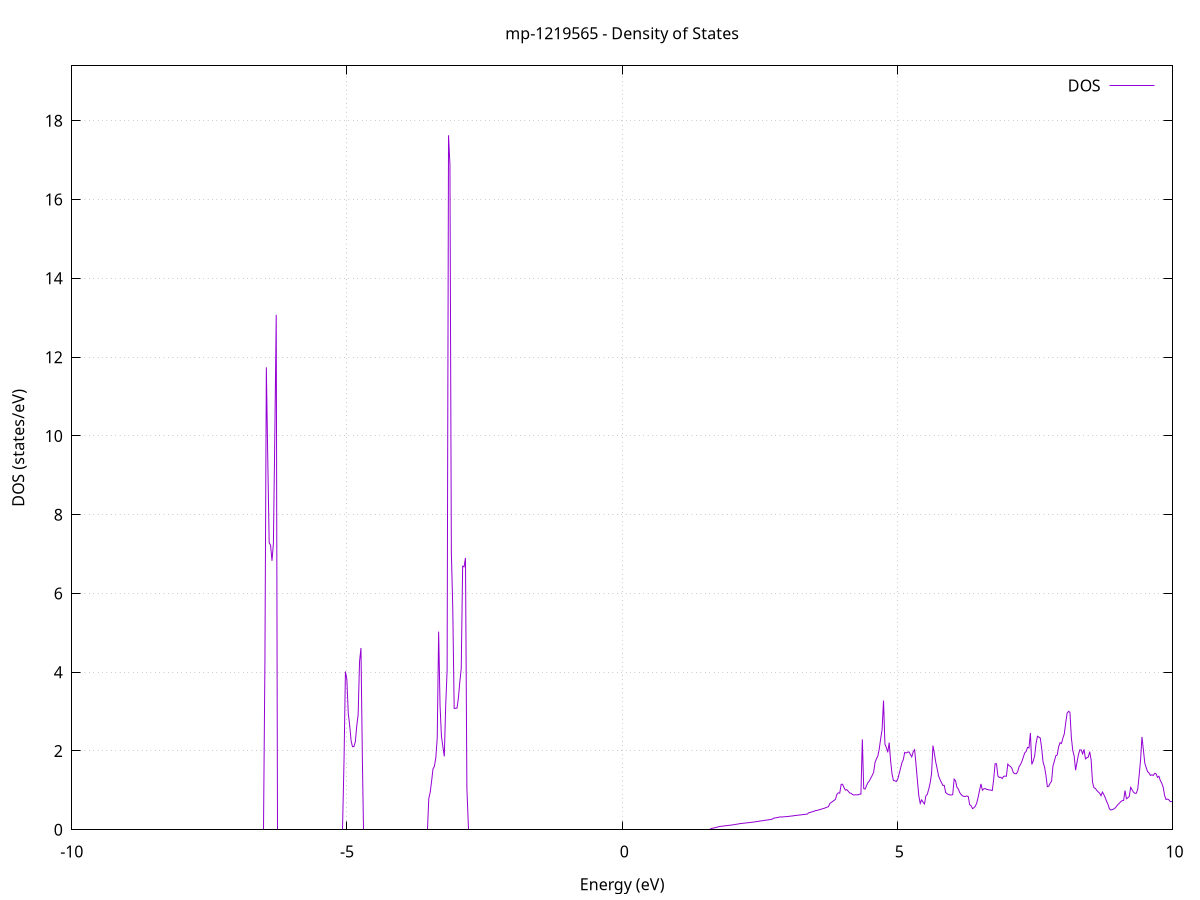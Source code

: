 set title 'mp-1219565 - Density of States'
set xlabel 'Energy (eV)'
set ylabel 'DOS (states/eV)'
set grid
set xrange [-10:10]
set yrange [0:19.395]
set xzeroaxis lt -1
set terminal png size 800,600
set output 'mp-1219565_dos_gnuplot.png'
plot '-' using 1:2 with lines title 'DOS'
-30.022300 0.000000
-29.996600 0.000000
-29.970900 0.000000
-29.945300 0.000000
-29.919600 0.000000
-29.894000 0.000000
-29.868300 0.000000
-29.842600 0.000000
-29.817000 0.000000
-29.791300 0.000000
-29.765600 0.000000
-29.740000 0.000000
-29.714300 0.000000
-29.688700 0.000000
-29.663000 0.000000
-29.637300 0.000000
-29.611700 0.000000
-29.586000 0.000000
-29.560400 0.000000
-29.534700 0.000000
-29.509000 0.000000
-29.483400 0.000000
-29.457700 0.000000
-29.432000 0.000000
-29.406400 0.000000
-29.380700 0.000000
-29.355100 0.000000
-29.329400 0.000000
-29.303700 0.000000
-29.278100 0.000000
-29.252400 0.000000
-29.226800 0.000000
-29.201100 0.000000
-29.175400 0.000000
-29.149800 0.000000
-29.124100 0.000000
-29.098400 0.000000
-29.072800 0.000000
-29.047100 0.000000
-29.021500 0.000000
-28.995800 0.000000
-28.970100 0.000000
-28.944500 0.000000
-28.918800 0.000000
-28.893200 0.000000
-28.867500 0.000000
-28.841800 0.000000
-28.816200 0.000000
-28.790500 0.000000
-28.764800 0.000000
-28.739200 0.000000
-28.713500 0.000000
-28.687900 0.000000
-28.662200 0.000000
-28.636500 0.000000
-28.610900 0.000000
-28.585200 0.000000
-28.559600 0.000000
-28.533900 0.000000
-28.508200 0.000000
-28.482600 0.000000
-28.456900 0.000000
-28.431200 0.000000
-28.405600 0.000000
-28.379900 0.000000
-28.354300 0.000000
-28.328600 0.000000
-28.302900 0.000000
-28.277300 0.000000
-28.251600 0.000000
-28.226000 0.000000
-28.200300 0.000000
-28.174600 0.000000
-28.149000 0.000000
-28.123300 0.000000
-28.097700 0.000000
-28.072000 0.000000
-28.046300 0.000000
-28.020700 0.000000
-27.995000 0.000000
-27.969300 0.000000
-27.943700 0.000000
-27.918000 0.000000
-27.892400 0.000000
-27.866700 0.000000
-27.841000 0.000000
-27.815400 0.000000
-27.789700 0.000000
-27.764100 0.000000
-27.738400 0.000000
-27.712700 0.000000
-27.687100 0.000000
-27.661400 0.000000
-27.635700 31.501000
-27.610100 0.000000
-27.584400 0.000000
-27.558800 0.000000
-27.533100 0.000000
-27.507400 0.000000
-27.481800 0.000000
-27.456100 0.000000
-27.430500 0.000000
-27.404800 0.000000
-27.379100 0.000000
-27.353500 0.000000
-27.327800 0.000000
-27.302100 0.000000
-27.276500 0.000000
-27.250800 0.000000
-27.225200 0.000000
-27.199500 0.000000
-27.173800 0.000000
-27.148200 0.000000
-27.122500 0.000000
-27.096900 0.000000
-27.071200 0.000000
-27.045500 0.000000
-27.019900 0.000000
-26.994200 0.000000
-26.968500 0.000000
-26.942900 0.000000
-26.917200 0.000000
-26.891600 0.000000
-26.865900 0.000000
-26.840200 0.000000
-26.814600 0.000000
-26.788900 0.000000
-26.763300 0.000000
-26.737600 0.000000
-26.711900 0.000000
-26.686300 0.000000
-26.660600 0.000000
-26.634900 0.000000
-26.609300 0.000000
-26.583600 0.000000
-26.558000 0.000000
-26.532300 0.000000
-26.506600 0.000000
-26.481000 0.000000
-26.455300 0.000000
-26.429700 0.000000
-26.404000 0.000000
-26.378300 0.000000
-26.352700 0.000000
-26.327000 0.000000
-26.301300 0.000000
-26.275700 0.000000
-26.250000 0.000000
-26.224400 0.000000
-26.198700 0.000000
-26.173000 0.000000
-26.147400 0.000000
-26.121700 0.000000
-26.096100 0.000000
-26.070400 0.000000
-26.044700 0.000000
-26.019100 0.000000
-25.993400 0.000000
-25.967700 0.000000
-25.942100 0.000000
-25.916400 0.000000
-25.890800 0.000000
-25.865100 0.000000
-25.839400 0.000000
-25.813800 0.000000
-25.788100 0.000000
-25.762500 0.000000
-25.736800 0.000000
-25.711100 0.000000
-25.685500 0.000000
-25.659800 0.000000
-25.634100 0.000000
-25.608500 0.000000
-25.582800 0.000000
-25.557200 0.000000
-25.531500 0.000000
-25.505800 0.000000
-25.480200 0.000000
-25.454500 0.000000
-25.428900 0.000000
-25.403200 0.000000
-25.377500 0.000000
-25.351900 0.000000
-25.326200 0.000000
-25.300500 0.000000
-25.274900 0.000000
-25.249200 0.000000
-25.223600 0.000000
-25.197900 0.000000
-25.172200 0.000000
-25.146600 0.000000
-25.120900 0.000000
-25.095300 0.000000
-25.069600 0.000000
-25.043900 0.000000
-25.018300 0.000000
-24.992600 0.000000
-24.966900 0.000000
-24.941300 0.000000
-24.915600 0.000000
-24.890000 0.000000
-24.864300 0.000000
-24.838600 0.000000
-24.813000 0.000000
-24.787300 0.000000
-24.761700 0.000000
-24.736000 0.000000
-24.710300 0.000000
-24.684700 0.000000
-24.659000 0.000000
-24.633300 0.000000
-24.607700 0.000000
-24.582000 0.000000
-24.556400 0.000000
-24.530700 0.000000
-24.505000 0.000000
-24.479400 0.000000
-24.453700 0.000000
-24.428100 0.000000
-24.402400 0.000000
-24.376700 0.000000
-24.351100 0.000000
-24.325400 0.000000
-24.299700 0.000000
-24.274100 0.000000
-24.248400 0.000000
-24.222800 0.000000
-24.197100 0.000000
-24.171400 0.000000
-24.145800 0.000000
-24.120100 0.000000
-24.094500 0.000000
-24.068800 0.000000
-24.043100 0.000000
-24.017500 0.000000
-23.991800 0.000000
-23.966100 0.000000
-23.940500 0.000000
-23.914800 0.000000
-23.889200 0.000000
-23.863500 0.000000
-23.837800 0.000000
-23.812200 0.000000
-23.786500 0.000000
-23.760900 0.000000
-23.735200 0.000000
-23.709500 0.000000
-23.683900 0.000000
-23.658200 0.000000
-23.632500 0.000000
-23.606900 0.000000
-23.581200 0.000000
-23.555600 0.000000
-23.529900 0.000000
-23.504200 0.000000
-23.478600 0.000000
-23.452900 0.000000
-23.427300 0.000000
-23.401600 0.000000
-23.375900 0.000000
-23.350300 0.000000
-23.324600 0.000000
-23.298900 0.000000
-23.273300 0.000000
-23.247600 0.000000
-23.222000 0.000000
-23.196300 0.000000
-23.170600 0.000000
-23.145000 0.000000
-23.119300 0.000000
-23.093700 0.000000
-23.068000 0.000000
-23.042300 0.000000
-23.016700 0.000000
-22.991000 0.000000
-22.965300 0.000000
-22.939700 0.000000
-22.914000 0.000000
-22.888400 0.000000
-22.862700 0.000000
-22.837000 0.000000
-22.811400 0.000000
-22.785700 0.000000
-22.760100 0.000000
-22.734400 0.000000
-22.708700 0.000000
-22.683100 0.000000
-22.657400 0.000000
-22.631700 0.000000
-22.606100 0.000000
-22.580400 0.000000
-22.554800 0.000000
-22.529100 0.000000
-22.503400 0.000000
-22.477800 0.000000
-22.452100 0.000000
-22.426500 0.000000
-22.400800 0.000000
-22.375100 0.000000
-22.349500 0.000000
-22.323800 0.000000
-22.298100 0.000000
-22.272500 0.000000
-22.246800 0.000000
-22.221200 0.000000
-22.195500 0.000000
-22.169800 0.000000
-22.144200 0.000000
-22.118500 0.000000
-22.092900 0.000000
-22.067200 0.000000
-22.041500 0.000000
-22.015900 0.000000
-21.990200 0.000000
-21.964500 0.000000
-21.938900 0.000000
-21.913200 0.000000
-21.887600 0.000000
-21.861900 0.000000
-21.836200 0.000000
-21.810600 0.000000
-21.784900 0.000000
-21.759300 0.000000
-21.733600 0.000000
-21.707900 0.000000
-21.682300 0.000000
-21.656600 0.000000
-21.630900 0.000000
-21.605300 0.000000
-21.579600 0.000000
-21.554000 0.000000
-21.528300 0.000000
-21.502600 0.000000
-21.477000 0.000000
-21.451300 0.000000
-21.425700 0.000000
-21.400000 0.000000
-21.374300 0.000000
-21.348700 0.000000
-21.323000 0.000000
-21.297300 0.000000
-21.271700 0.000000
-21.246000 0.000000
-21.220400 0.000000
-21.194700 0.000000
-21.169000 0.000000
-21.143400 0.000000
-21.117700 0.000000
-21.092100 0.000000
-21.066400 0.000000
-21.040700 0.000000
-21.015100 0.000000
-20.989400 0.000000
-20.963700 0.000000
-20.938100 0.000000
-20.912400 0.000000
-20.886800 0.000000
-20.861100 0.000000
-20.835400 0.000000
-20.809800 0.000000
-20.784100 44.983600
-20.758500 0.000000
-20.732800 0.000000
-20.707100 0.000000
-20.681500 0.000000
-20.655800 0.000000
-20.630100 0.000000
-20.604500 0.000000
-20.578800 0.000000
-20.553200 0.000000
-20.527500 0.000000
-20.501800 0.000000
-20.476200 0.000000
-20.450500 0.000000
-20.424900 0.000000
-20.399200 0.000000
-20.373500 0.000000
-20.347900 0.000000
-20.322200 0.000000
-20.296500 0.000000
-20.270900 0.000000
-20.245200 0.000000
-20.219600 0.000000
-20.193900 0.000000
-20.168200 0.000000
-20.142600 0.000000
-20.116900 0.000000
-20.091300 0.000000
-20.065600 0.000000
-20.039900 0.000000
-20.014300 0.000000
-19.988600 0.000000
-19.962900 0.000000
-19.937300 0.000000
-19.911600 0.000000
-19.886000 0.000000
-19.860300 0.000000
-19.834600 0.000000
-19.809000 0.000000
-19.783300 0.000000
-19.757700 0.000000
-19.732000 0.000000
-19.706300 0.000000
-19.680700 0.000000
-19.655000 0.000000
-19.629300 0.000000
-19.603700 0.000000
-19.578000 0.000000
-19.552400 0.000000
-19.526700 0.000000
-19.501000 0.000000
-19.475400 0.000000
-19.449700 0.000000
-19.424100 0.000000
-19.398400 0.000000
-19.372700 0.000000
-19.347100 0.000000
-19.321400 0.000000
-19.295700 0.000000
-19.270100 0.000000
-19.244400 0.000000
-19.218800 0.000000
-19.193100 0.000000
-19.167400 0.000000
-19.141800 0.000000
-19.116100 0.000000
-19.090500 0.000000
-19.064800 0.000000
-19.039100 0.000000
-19.013500 0.000000
-18.987800 0.000000
-18.962100 0.000000
-18.936500 0.000000
-18.910800 0.000000
-18.885200 0.000000
-18.859500 0.000000
-18.833800 0.000000
-18.808200 0.000000
-18.782500 0.000000
-18.756900 0.000000
-18.731200 0.000000
-18.705500 0.000000
-18.679900 0.000000
-18.654200 0.000000
-18.628500 0.000000
-18.602900 0.000000
-18.577200 0.000000
-18.551600 0.000000
-18.525900 0.000000
-18.500200 0.000000
-18.474600 0.000000
-18.448900 0.000000
-18.423300 0.000000
-18.397600 0.000000
-18.371900 0.000000
-18.346300 0.000000
-18.320600 0.000000
-18.294900 0.000000
-18.269300 0.000000
-18.243600 0.000000
-18.218000 0.000000
-18.192300 0.000000
-18.166600 0.000000
-18.141000 0.000000
-18.115300 0.000000
-18.089700 0.000000
-18.064000 0.000000
-18.038300 0.000000
-18.012700 0.000000
-17.987000 0.000000
-17.961300 0.000000
-17.935700 0.000000
-17.910000 0.000000
-17.884400 0.000000
-17.858700 0.000000
-17.833000 0.000000
-17.807400 0.000000
-17.781700 0.000000
-17.756100 9.068200
-17.730400 17.333300
-17.704700 9.767400
-17.679100 0.000000
-17.653400 0.000000
-17.627700 0.000000
-17.602100 0.000000
-17.576400 0.000000
-17.550800 0.000000
-17.525100 0.000000
-17.499400 0.000000
-17.473800 0.000000
-17.448100 0.000000
-17.422500 0.000000
-17.396800 0.000000
-17.371100 0.000000
-17.345500 0.000000
-17.319800 0.000000
-17.294100 0.000000
-17.268500 0.000000
-17.242800 0.000000
-17.217200 0.000000
-17.191500 0.000000
-17.165800 0.000000
-17.140200 0.000000
-17.114500 0.000000
-17.088900 0.000000
-17.063200 0.000000
-17.037500 0.000000
-17.011900 0.000000
-16.986200 0.000000
-16.960500 0.000000
-16.934900 0.000000
-16.909200 0.000000
-16.883600 0.000000
-16.857900 0.000000
-16.832200 0.000000
-16.806600 0.000000
-16.780900 0.000000
-16.755300 0.000000
-16.729600 0.000000
-16.703900 0.000000
-16.678300 0.000000
-16.652600 0.000000
-16.627000 0.000000
-16.601300 0.000000
-16.575600 0.000000
-16.550000 0.000000
-16.524300 0.000000
-16.498600 0.000000
-16.473000 0.000000
-16.447300 0.000000
-16.421700 0.000000
-16.396000 0.000000
-16.370300 0.000000
-16.344700 0.000000
-16.319000 0.000000
-16.293400 0.000000
-16.267700 0.000000
-16.242000 0.000000
-16.216400 0.000000
-16.190700 0.000000
-16.165000 0.000000
-16.139400 0.000000
-16.113700 0.000000
-16.088100 0.000000
-16.062400 0.000000
-16.036700 0.000000
-16.011100 0.000000
-15.985400 0.000000
-15.959800 0.000000
-15.934100 0.000000
-15.908400 0.000000
-15.882800 0.000000
-15.857100 0.000000
-15.831400 0.000000
-15.805800 0.000000
-15.780100 0.000000
-15.754500 0.000000
-15.728800 0.000000
-15.703100 0.000000
-15.677500 0.000000
-15.651800 0.000000
-15.626200 0.000000
-15.600500 0.000000
-15.574800 0.000000
-15.549200 0.000000
-15.523500 0.000000
-15.497800 0.000000
-15.472200 0.000000
-15.446500 0.000000
-15.420900 0.000000
-15.395200 0.000000
-15.369500 0.000000
-15.343900 0.000000
-15.318200 0.000000
-15.292600 0.000000
-15.266900 0.000000
-15.241200 0.000000
-15.215600 0.000000
-15.189900 0.000000
-15.164200 0.000000
-15.138600 0.000000
-15.112900 0.000000
-15.087300 0.000000
-15.061600 0.000000
-15.035900 0.000000
-15.010300 0.000000
-14.984600 0.000000
-14.959000 0.000000
-14.933300 0.000000
-14.907600 0.000000
-14.882000 0.000000
-14.856300 0.000000
-14.830600 0.000000
-14.805000 0.000000
-14.779300 0.000000
-14.753700 0.000000
-14.728000 0.000000
-14.702300 0.000000
-14.676700 0.000000
-14.651000 0.000000
-14.625400 0.000000
-14.599700 0.000000
-14.574000 0.000000
-14.548400 0.000000
-14.522700 0.000000
-14.497000 0.000000
-14.471400 0.000000
-14.445700 0.000000
-14.420100 0.000000
-14.394400 0.000000
-14.368700 0.000000
-14.343100 0.000000
-14.317400 0.000000
-14.291800 0.000000
-14.266100 0.000000
-14.240400 0.000000
-14.214800 0.000000
-14.189100 0.000000
-14.163400 0.000000
-14.137800 0.000000
-14.112100 0.000000
-14.086500 0.000000
-14.060800 0.000000
-14.035100 0.000000
-14.009500 0.000000
-13.983800 0.000000
-13.958200 0.000000
-13.932500 0.000000
-13.906800 0.000000
-13.881200 0.000000
-13.855500 0.000000
-13.829800 0.000000
-13.804200 0.000000
-13.778500 0.000000
-13.752900 0.000000
-13.727200 0.000000
-13.701500 0.000000
-13.675900 0.000000
-13.650200 0.000000
-13.624600 0.000000
-13.598900 0.000000
-13.573200 0.000000
-13.547600 0.000000
-13.521900 0.000000
-13.496200 0.000000
-13.470600 0.000000
-13.444900 0.000000
-13.419300 0.000000
-13.393600 0.000000
-13.367900 0.000000
-13.342300 0.000000
-13.316600 0.000000
-13.291000 0.000000
-13.265300 0.000000
-13.239600 0.000000
-13.214000 0.000000
-13.188300 0.000000
-13.162600 0.000000
-13.137000 0.000000
-13.111300 0.000000
-13.085700 0.000000
-13.060000 0.000000
-13.034300 0.000000
-13.008700 0.000000
-12.983000 0.000000
-12.957400 0.000000
-12.931700 0.000000
-12.906000 0.000000
-12.880400 0.000000
-12.854700 0.000000
-12.829000 0.000000
-12.803400 0.000000
-12.777700 0.000000
-12.752100 0.000000
-12.726400 0.000000
-12.700700 0.000000
-12.675100 0.000000
-12.649400 0.000000
-12.623800 0.000000
-12.598100 0.000000
-12.572400 0.000000
-12.546800 0.000000
-12.521100 0.000000
-12.495400 0.000000
-12.469800 0.000000
-12.444100 0.000000
-12.418500 0.000000
-12.392800 0.000000
-12.367100 0.000000
-12.341500 0.000000
-12.315800 0.000000
-12.290200 0.000000
-12.264500 0.000000
-12.238800 0.000000
-12.213200 0.000000
-12.187500 0.000000
-12.161800 0.000000
-12.136200 0.000000
-12.110500 0.000000
-12.084900 0.000000
-12.059200 1.130300
-12.033500 2.891800
-12.007900 2.635300
-11.982200 2.903600
-11.956600 2.936500
-11.930900 3.253000
-11.905200 3.624900
-11.879600 4.107800
-11.853900 6.824400
-11.828200 11.659700
-11.802600 13.364600
-11.776900 13.419600
-11.751300 13.806200
-11.725600 11.739200
-11.699900 16.001700
-11.674300 4.844300
-11.648600 0.000000
-11.623000 0.000000
-11.597300 0.000000
-11.571600 0.000000
-11.546000 0.000000
-11.520300 0.000000
-11.494600 0.000000
-11.469000 0.000000
-11.443300 0.000000
-11.417700 0.000000
-11.392000 0.000000
-11.366300 0.000000
-11.340700 0.000000
-11.315000 0.000000
-11.289400 0.000000
-11.263700 0.000000
-11.238000 0.000000
-11.212400 0.000000
-11.186700 0.000000
-11.161000 0.000000
-11.135400 0.000000
-11.109700 0.000000
-11.084100 0.000000
-11.058400 0.000000
-11.032700 0.000000
-11.007100 0.000000
-10.981400 0.000000
-10.955800 0.000000
-10.930100 0.000000
-10.904400 0.000000
-10.878800 0.000000
-10.853100 0.000000
-10.827400 0.000000
-10.801800 0.000000
-10.776100 0.000000
-10.750500 0.000000
-10.724800 0.000000
-10.699100 0.000000
-10.673500 0.000000
-10.647800 0.000000
-10.622200 0.000000
-10.596500 0.000000
-10.570800 0.000000
-10.545200 0.000000
-10.519500 0.000000
-10.493800 0.000000
-10.468200 0.000000
-10.442500 0.000000
-10.416900 0.000000
-10.391200 0.000000
-10.365500 0.000000
-10.339900 0.000000
-10.314200 0.000000
-10.288600 0.000000
-10.262900 0.000000
-10.237200 0.000000
-10.211600 0.000000
-10.185900 0.000000
-10.160200 0.000000
-10.134600 0.000000
-10.108900 0.000000
-10.083300 0.000000
-10.057600 0.000000
-10.031900 0.000000
-10.006300 0.000000
-9.980600 0.000000
-9.955000 0.000000
-9.929300 0.000000
-9.903600 0.000000
-9.878000 0.000000
-9.852300 0.000000
-9.826600 0.000000
-9.801000 0.000000
-9.775300 0.000000
-9.749700 0.000000
-9.724000 0.000000
-9.698300 0.000000
-9.672700 0.000000
-9.647000 0.000000
-9.621400 0.000000
-9.595700 0.000000
-9.570000 0.000000
-9.544400 0.000000
-9.518700 0.000000
-9.493000 0.000000
-9.467400 0.000000
-9.441700 0.000000
-9.416100 0.000000
-9.390400 0.000000
-9.364700 0.000000
-9.339100 0.000000
-9.313400 0.000000
-9.287800 0.000000
-9.262100 0.000000
-9.236400 0.000000
-9.210800 0.000000
-9.185100 0.000000
-9.159400 0.000000
-9.133800 0.000000
-9.108100 0.000000
-9.082500 0.000000
-9.056800 0.000000
-9.031100 0.000000
-9.005500 0.000000
-8.979800 0.000000
-8.954200 0.000000
-8.928500 0.000000
-8.902800 0.000000
-8.877200 0.000000
-8.851500 0.000000
-8.825800 0.000000
-8.800200 0.000000
-8.774500 0.000000
-8.748900 0.000000
-8.723200 0.000000
-8.697500 0.000000
-8.671900 0.000000
-8.646200 0.000000
-8.620600 0.000000
-8.594900 0.000000
-8.569200 0.000000
-8.543600 0.000000
-8.517900 0.000000
-8.492200 0.000000
-8.466600 0.000000
-8.440900 0.000000
-8.415300 0.000000
-8.389600 0.000000
-8.363900 0.000000
-8.338300 0.000000
-8.312600 0.000000
-8.287000 0.000000
-8.261300 0.000000
-8.235600 0.000000
-8.210000 0.000000
-8.184300 0.000000
-8.158600 0.000000
-8.133000 0.000000
-8.107300 0.000000
-8.081700 0.000000
-8.056000 0.000000
-8.030300 0.000000
-8.004700 0.000000
-7.979000 0.000000
-7.953400 0.000000
-7.927700 0.000000
-7.902000 0.000000
-7.876400 0.000000
-7.850700 0.000000
-7.825000 0.000000
-7.799400 0.000000
-7.773700 0.000000
-7.748100 0.000000
-7.722400 0.000000
-7.696700 0.000000
-7.671100 0.000000
-7.645400 0.000000
-7.619800 0.000000
-7.594100 0.000000
-7.568400 0.000000
-7.542800 0.000000
-7.517100 0.000000
-7.491400 0.000000
-7.465800 0.000000
-7.440100 0.000000
-7.414500 0.000000
-7.388800 0.000000
-7.363100 0.000000
-7.337500 0.000000
-7.311800 0.000000
-7.286200 0.000000
-7.260500 0.000000
-7.234800 0.000000
-7.209200 0.000000
-7.183500 0.000000
-7.157800 0.000000
-7.132200 0.000000
-7.106500 0.000000
-7.080900 0.000000
-7.055200 0.000000
-7.029500 0.000000
-7.003900 0.000000
-6.978200 0.000000
-6.952600 0.000000
-6.926900 0.000000
-6.901200 0.000000
-6.875600 0.000000
-6.849900 0.000000
-6.824200 0.000000
-6.798600 0.000000
-6.772900 0.000000
-6.747300 0.000000
-6.721600 0.000000
-6.695900 0.000000
-6.670300 0.000000
-6.644600 0.000000
-6.619000 0.000000
-6.593300 0.000000
-6.567600 0.000000
-6.542000 0.000000
-6.516300 0.000000
-6.490600 4.299900
-6.465000 11.740900
-6.439300 9.432200
-6.413700 7.286700
-6.388000 7.227000
-6.362300 6.829400
-6.336700 7.271900
-6.311000 10.021700
-6.285400 13.073500
-6.259700 0.000000
-6.234000 0.000000
-6.208400 0.000000
-6.182700 0.000000
-6.157000 0.000000
-6.131400 0.000000
-6.105700 0.000000
-6.080100 0.000000
-6.054400 0.000000
-6.028700 0.000000
-6.003100 0.000000
-5.977400 0.000000
-5.951800 0.000000
-5.926100 0.000000
-5.900400 0.000000
-5.874800 0.000000
-5.849100 0.000000
-5.823400 0.000000
-5.797800 0.000000
-5.772100 0.000000
-5.746500 0.000000
-5.720800 0.000000
-5.695100 0.000000
-5.669500 0.000000
-5.643800 0.000000
-5.618200 0.000000
-5.592500 0.000000
-5.566800 0.000000
-5.541200 0.000000
-5.515500 0.000000
-5.489800 0.000000
-5.464200 0.000000
-5.438500 0.000000
-5.412900 0.000000
-5.387200 0.000000
-5.361500 0.000000
-5.335900 0.000000
-5.310200 0.000000
-5.284600 0.000000
-5.258900 0.000000
-5.233200 0.000000
-5.207600 0.000000
-5.181900 0.000000
-5.156300 0.000000
-5.130600 0.000000
-5.104900 0.000000
-5.079300 0.000000
-5.053600 1.750600
-5.027900 4.017600
-5.002300 3.823600
-4.976600 2.959600
-4.951000 2.655400
-4.925300 2.263000
-4.899600 2.110000
-4.874000 2.110400
-4.848300 2.233800
-4.822700 2.630400
-4.797000 2.925300
-4.771300 4.275700
-4.745700 4.615700
-4.720000 1.791200
-4.694300 0.000000
-4.668700 0.000000
-4.643000 0.000000
-4.617400 0.000000
-4.591700 0.000000
-4.566000 0.000000
-4.540400 0.000000
-4.514700 0.000000
-4.489100 0.000000
-4.463400 0.000000
-4.437700 0.000000
-4.412100 0.000000
-4.386400 0.000000
-4.360700 0.000000
-4.335100 0.000000
-4.309400 0.000000
-4.283800 0.000000
-4.258100 0.000000
-4.232400 0.000000
-4.206800 0.000000
-4.181100 0.000000
-4.155500 0.000000
-4.129800 0.000000
-4.104100 0.000000
-4.078500 0.000000
-4.052800 0.000000
-4.027100 0.000000
-4.001500 0.000000
-3.975800 0.000000
-3.950200 0.000000
-3.924500 0.000000
-3.898800 0.000000
-3.873200 0.000000
-3.847500 0.000000
-3.821900 0.000000
-3.796200 0.000000
-3.770500 0.000000
-3.744900 0.000000
-3.719200 0.000000
-3.693500 0.000000
-3.667900 0.000000
-3.642200 0.000000
-3.616600 0.000000
-3.590900 0.000000
-3.565200 0.000000
-3.539600 0.000000
-3.513900 0.787100
-3.488300 0.948900
-3.462600 1.230200
-3.436900 1.545000
-3.411300 1.611900
-3.385600 1.834300
-3.359900 2.326000
-3.334300 5.031400
-3.308600 3.145800
-3.283000 2.366600
-3.257300 2.110400
-3.231600 1.863300
-3.206000 3.160000
-3.180300 4.042400
-3.154700 17.632200
-3.129000 16.883900
-3.103300 7.042300
-3.077700 5.634600
-3.052000 3.080800
-3.026300 3.085100
-3.000700 3.089400
-2.975000 3.346500
-2.949400 3.757900
-2.923700 4.087900
-2.898000 6.693600
-2.872400 6.675800
-2.846700 6.903300
-2.821100 1.047500
-2.795400 0.000000
-2.769700 0.000000
-2.744100 0.000000
-2.718400 0.000000
-2.692700 0.000000
-2.667100 0.000000
-2.641400 0.000000
-2.615800 0.000000
-2.590100 0.000000
-2.564400 0.000000
-2.538800 0.000000
-2.513100 0.000000
-2.487500 0.000000
-2.461800 0.000000
-2.436100 0.000000
-2.410500 0.000000
-2.384800 0.000000
-2.359100 0.000000
-2.333500 0.000000
-2.307800 0.000000
-2.282200 0.000000
-2.256500 0.000000
-2.230800 0.000000
-2.205200 0.000000
-2.179500 0.000000
-2.153900 0.000000
-2.128200 0.000000
-2.102500 0.000000
-2.076900 0.000000
-2.051200 0.000000
-2.025500 0.000000
-1.999900 0.000000
-1.974200 0.000000
-1.948600 0.000000
-1.922900 0.000000
-1.897200 0.000000
-1.871600 0.000000
-1.845900 0.000000
-1.820300 0.000000
-1.794600 0.000000
-1.768900 0.000000
-1.743300 0.000000
-1.717600 0.000000
-1.691900 0.000000
-1.666300 0.000000
-1.640600 0.000000
-1.615000 0.000000
-1.589300 0.000000
-1.563600 0.000000
-1.538000 0.000000
-1.512300 0.000000
-1.486700 0.000000
-1.461000 0.000000
-1.435300 0.000000
-1.409700 0.000000
-1.384000 0.000000
-1.358300 0.000000
-1.332700 0.000000
-1.307000 0.000000
-1.281400 0.000000
-1.255700 0.000000
-1.230000 0.000000
-1.204400 0.000000
-1.178700 0.000000
-1.153100 0.000000
-1.127400 0.000000
-1.101700 0.000000
-1.076100 0.000000
-1.050400 0.000000
-1.024700 0.000000
-0.999100 0.000000
-0.973400 0.000000
-0.947800 0.000000
-0.922100 0.000000
-0.896400 0.000000
-0.870800 0.000000
-0.845100 0.000000
-0.819500 0.000000
-0.793800 0.000000
-0.768100 0.000000
-0.742500 0.000000
-0.716800 0.000000
-0.691100 0.000000
-0.665500 0.000000
-0.639800 0.000000
-0.614200 0.000000
-0.588500 0.000000
-0.562800 0.000000
-0.537200 0.000000
-0.511500 0.000000
-0.485900 0.000000
-0.460200 0.000000
-0.434500 0.000000
-0.408900 0.000000
-0.383200 0.000000
-0.357500 0.000000
-0.331900 0.000000
-0.306200 0.000000
-0.280600 0.000000
-0.254900 0.000000
-0.229200 0.000000
-0.203600 0.000000
-0.177900 0.000000
-0.152300 0.000000
-0.126600 0.000000
-0.100900 0.000000
-0.075300 0.000000
-0.049600 0.000000
-0.023900 0.000000
0.001700 0.000000
0.027400 0.000000
0.053000 0.000000
0.078700 0.000000
0.104400 0.000000
0.130000 0.000000
0.155700 0.000000
0.181300 0.000000
0.207000 0.000000
0.232700 0.000000
0.258300 0.000000
0.284000 0.000000
0.309700 0.000000
0.335300 0.000000
0.361000 0.000000
0.386600 0.000000
0.412300 0.000000
0.438000 0.000000
0.463600 0.000000
0.489300 0.000000
0.514900 0.000000
0.540600 0.000000
0.566300 0.000000
0.591900 0.000000
0.617600 0.000000
0.643300 0.000000
0.668900 0.000000
0.694600 0.000000
0.720200 0.000000
0.745900 0.000000
0.771600 0.000000
0.797200 0.000000
0.822900 0.000000
0.848500 0.000000
0.874200 0.000000
0.899900 0.000000
0.925500 0.000000
0.951200 0.000000
0.976900 0.000000
1.002500 0.000000
1.028200 0.000000
1.053800 0.000000
1.079500 0.000000
1.105200 0.000000
1.130800 0.000000
1.156500 0.000000
1.182100 0.000000
1.207800 0.000000
1.233500 0.000000
1.259100 0.000000
1.284800 0.000000
1.310500 0.000000
1.336100 0.000000
1.361800 0.000000
1.387400 0.000000
1.413100 0.000000
1.438800 0.000000
1.464400 0.000000
1.490100 0.000000
1.515700 0.000000
1.541400 0.000000
1.567100 0.000000
1.592700 0.000000
1.618400 0.031200
1.644100 0.038700
1.669700 0.046800
1.695400 0.055500
1.721000 0.064800
1.746700 0.074700
1.772400 0.085200
1.798000 0.087900
1.823700 0.091500
1.849300 0.096600
1.875000 0.101400
1.900700 0.106000
1.926300 0.110400
1.952000 0.114400
1.977700 0.118700
2.003300 0.123300
2.029000 0.128900
2.054600 0.134700
2.080300 0.140900
2.106000 0.147300
2.131600 0.154000
2.157300 0.157400
2.182900 0.162500
2.208600 0.167600
2.234300 0.170900
2.259900 0.174900
2.285600 0.178500
2.311300 0.183100
2.336900 0.187200
2.362600 0.191700
2.388200 0.196600
2.413900 0.201600
2.439600 0.206800
2.465200 0.212200
2.490900 0.217700
2.516500 0.223200
2.542200 0.228800
2.567900 0.234400
2.593500 0.240100
2.619200 0.244800
2.644900 0.249900
2.670500 0.255000
2.696200 0.260100
2.721800 0.265500
2.747500 0.291000
2.773200 0.298600
2.798800 0.306000
2.824500 0.313100
2.850100 0.320000
2.875800 0.326500
2.901500 0.325000
2.927100 0.328000
2.952800 0.331000
2.978500 0.333900
3.004100 0.337200
3.029800 0.340500
3.055400 0.345100
3.081100 0.349600
3.106800 0.354000
3.132400 0.359900
3.158100 0.364200
3.183700 0.367900
3.209400 0.371900
3.235100 0.376000
3.260700 0.381400
3.286400 0.385600
3.312100 0.389800
3.337700 0.393900
3.363400 0.398100
3.389000 0.430200
3.414700 0.440000
3.440400 0.450100
3.466000 0.461400
3.491700 0.474200
3.517300 0.487800
3.543000 0.492400
3.568700 0.503100
3.594300 0.513600
3.620000 0.524200
3.645700 0.534900
3.671300 0.546000
3.697000 0.560100
3.722600 0.573500
3.748300 0.587300
3.774000 0.666400
3.799600 0.693500
3.825300 0.719900
3.850900 0.744500
3.876600 0.775500
3.902300 0.900700
3.927900 0.937600
3.953600 0.930700
3.979300 1.152200
4.004900 1.156700
4.030600 1.073500
4.056200 1.007100
4.081900 1.019000
4.107600 0.978300
4.133200 0.934500
4.158900 0.925600
4.184500 0.897200
4.210200 0.882000
4.235900 0.887300
4.261500 0.887500
4.287200 0.887200
4.312900 0.902700
4.338500 0.905900
4.364200 2.296400
4.389800 1.044300
4.415500 1.034100
4.441200 1.124400
4.466800 1.198100
4.492500 1.242400
4.518100 1.312600
4.543800 1.379400
4.569500 1.460200
4.595100 1.710400
4.620800 1.801700
4.646500 1.873900
4.672100 2.056300
4.697800 2.316200
4.723400 2.539500
4.749100 3.280600
4.774800 2.174200
4.800400 2.089500
4.826100 1.965900
4.851700 2.213200
4.877400 1.761100
4.903100 1.424300
4.928700 1.252100
4.954400 1.243400
4.980100 1.224800
5.005700 1.279200
5.031400 1.414900
5.057000 1.550700
5.082700 1.699200
5.108400 1.777400
5.134000 1.964200
5.159700 1.949300
5.185300 1.968800
5.211000 1.977900
5.236700 1.915000
5.262300 1.851000
5.288000 1.978900
5.313700 2.032300
5.339300 1.667500
5.365000 1.248600
5.390600 0.863600
5.416300 0.669500
5.442000 0.759400
5.467600 0.701700
5.493300 0.655600
5.518900 0.858400
5.544600 0.900000
5.570300 1.028200
5.595900 1.183200
5.621600 1.420100
5.647300 2.138000
5.672900 1.937500
5.698600 1.716300
5.724200 1.549500
5.749900 1.365500
5.775600 1.276300
5.801200 1.198400
5.826900 1.128400
5.852500 1.127400
5.878200 0.945000
5.903900 0.915100
5.929500 0.895800
5.955200 0.885400
5.980900 0.881500
6.006500 0.892500
6.032200 1.286200
6.057800 1.245300
6.083500 1.077100
6.109200 1.033900
6.134800 0.943100
6.160500 0.892200
6.186100 0.861000
6.211800 0.846800
6.237500 0.846100
6.263100 0.859600
6.288800 0.843200
6.314400 0.635000
6.340100 0.612400
6.365800 0.537900
6.391400 0.557700
6.417100 0.597700
6.442800 0.679000
6.468400 0.827500
6.494100 1.000800
6.519700 1.165000
6.545400 1.005400
6.571100 1.036800
6.596700 1.048700
6.622400 1.025500
6.648000 1.018500
6.673700 1.012300
6.699400 1.006900
6.725000 0.995600
6.750700 1.278600
6.776400 1.677700
6.802000 1.675200
6.827700 1.362900
6.853300 1.329500
6.879000 1.333200
6.904700 1.299400
6.930300 1.355200
6.956000 1.363700
6.981600 1.357800
7.007300 1.667300
7.033000 1.625300
7.058600 1.605700
7.084300 1.549800
7.110000 1.446200
7.135600 1.425500
7.161300 1.421700
7.186900 1.476200
7.212600 1.602600
7.238300 1.658000
7.263900 1.736400
7.289600 1.846100
7.315200 1.952800
7.340900 1.990600
7.366600 2.091800
7.392200 2.077400
7.417900 2.458300
7.443600 1.658800
7.469200 1.745100
7.494900 1.871200
7.520500 2.189200
7.546200 2.374400
7.571900 2.353200
7.597500 2.330500
7.623200 2.066000
7.648800 1.710900
7.674500 1.599300
7.700200 1.382700
7.725800 1.096000
7.751500 1.105700
7.777200 1.181700
7.802800 1.234400
7.828500 1.623100
7.854100 1.743900
7.879800 1.881400
7.905500 1.898700
7.931100 2.107500
7.956800 2.210700
7.982400 2.189600
8.008100 2.326300
8.033800 2.432800
8.059400 2.708500
8.085100 2.960500
8.110800 3.007000
8.136400 2.983100
8.162100 2.343800
8.187700 2.012800
8.213400 1.872600
8.239100 1.513400
8.264700 1.713500
8.290400 1.903800
8.316000 2.030700
8.341700 2.026600
8.367400 1.928200
8.393000 2.039800
8.418700 1.800100
8.444400 1.831800
8.470000 1.845100
8.495700 1.984000
8.521300 1.774900
8.547000 1.207600
8.572700 1.067000
8.598300 1.051800
8.624000 0.999800
8.649600 0.962500
8.675300 0.929300
8.701000 0.864100
8.726600 0.958400
8.752300 0.893600
8.778000 0.812000
8.803600 0.720500
8.829300 0.639200
8.854900 0.527700
8.880600 0.501900
8.906300 0.510200
8.931900 0.527400
8.957600 0.554100
8.983200 0.595000
9.008900 0.640500
9.034600 0.674100
9.060200 0.714900
9.085900 0.738900
9.111600 0.744500
9.137200 0.996900
9.162900 0.787900
9.188500 0.813900
9.214200 0.843500
9.239900 1.077300
9.265500 1.013800
9.291200 0.955700
9.316800 0.925400
9.342500 0.927600
9.368200 1.025600
9.393800 1.381200
9.419500 1.767000
9.445200 2.357800
9.470800 2.035900
9.496500 1.692800
9.522100 1.578100
9.547800 1.477400
9.573500 1.439900
9.599100 1.379100
9.624800 1.396400
9.650400 1.379100
9.676100 1.432800
9.701800 1.421100
9.727400 1.331300
9.753100 1.358100
9.778800 1.249800
9.804400 1.183800
9.830100 1.084000
9.855700 0.875500
9.881400 0.768400
9.907100 0.780200
9.932700 0.763200
9.958400 0.716200
9.984000 0.713600
10.009700 0.717700
10.035400 0.736100
10.061000 0.747000
10.086700 0.782600
10.112400 0.841000
10.138000 0.863300
10.163700 0.875200
10.189300 0.863600
10.215000 0.860100
10.240700 0.926400
10.266300 0.958800
10.292000 0.988100
10.317600 1.028400
10.343300 1.052500
10.369000 1.100300
10.394600 1.087800
10.420300 1.026900
10.446000 0.992300
10.471600 0.944300
10.497300 0.835700
10.522900 0.853000
10.548600 0.894500
10.574300 0.922600
10.599900 1.079400
10.625600 1.110200
10.651200 1.119400
10.676900 1.173800
10.702600 1.259100
10.728200 1.313300
10.753900 1.391900
10.779600 1.418600
10.805200 1.657200
10.830900 1.586700
10.856500 1.664500
10.882200 1.765100
10.907900 1.919500
10.933500 1.912000
10.959200 1.778700
10.984800 1.720900
11.010500 1.718500
11.036200 2.006500
11.061800 1.605400
11.087500 1.509100
11.113200 1.516200
11.138800 1.552400
11.164500 1.554600
11.190100 1.558900
11.215800 1.589700
11.241500 1.498400
11.267100 1.500000
11.292800 1.508000
11.318400 1.521300
11.344100 1.590100
11.369800 1.711300
11.395400 1.712100
11.421100 1.685300
11.446800 1.661300
11.472400 1.563400
11.498100 1.374700
11.523700 1.371200
11.549400 1.280900
11.575100 1.232700
11.600700 1.161800
11.626400 1.070800
11.652000 1.091100
11.677700 1.074700
11.703400 0.995500
11.729000 0.987800
11.754700 1.018200
11.780400 1.020800
11.806000 1.039700
11.831700 1.052600
11.857300 1.018500
11.883000 0.938500
11.908700 0.963300
11.934300 0.965500
11.960000 0.966200
11.985600 0.937700
12.011300 0.953000
12.037000 0.969100
12.062600 0.999900
12.088300 1.057500
12.114000 1.387200
12.139600 1.377300
12.165300 1.269700
12.190900 1.142900
12.216600 1.084300
12.242300 1.048500
12.267900 1.017000
12.293600 0.970900
12.319200 0.951700
12.344900 0.933900
12.370600 0.894600
12.396200 0.901900
12.421900 0.913000
12.447600 0.929500
12.473200 0.939200
12.498900 0.941800
12.524500 0.947000
12.550200 0.924800
12.575900 0.922400
12.601500 1.109000
12.627200 1.004700
12.652800 1.443700
12.678500 1.362700
12.704200 1.374200
12.729800 1.429300
12.755500 1.475900
12.781200 1.657700
12.806800 1.396500
12.832500 1.026500
12.858100 0.854200
12.883800 0.609700
12.909500 0.614200
12.935100 0.688200
12.960800 0.884800
12.986400 0.885800
13.012100 0.793600
13.037800 0.706700
13.063400 0.708400
13.089100 0.696100
13.114800 0.684200
13.140400 0.657100
13.166100 0.654600
13.191700 0.657600
13.217400 0.655500
13.243100 0.663200
13.268700 0.666700
13.294400 0.675600
13.320000 0.684800
13.345700 0.675100
13.371400 0.705300
13.397000 0.738900
13.422700 0.943900
13.448400 1.053100
13.474000 1.202600
13.499700 1.272500
13.525300 1.308000
13.551000 1.395500
13.576700 1.452700
13.602300 1.649900
13.628000 1.611500
13.653600 1.613200
13.679300 1.625800
13.705000 1.672700
13.730600 1.719000
13.756300 1.754000
13.782000 1.884000
13.807600 1.866700
13.833300 1.490800
13.858900 1.254500
13.884600 1.206600
13.910300 1.210000
13.935900 1.161200
13.961600 1.084700
13.987200 1.092300
14.012900 1.048300
14.038600 1.069300
14.064200 1.069000
14.089900 0.995100
14.115600 1.034900
14.141200 1.056700
14.166900 1.111400
14.192500 1.164000
14.218200 1.200000
14.243900 1.269800
14.269500 1.342800
14.295200 1.460800
14.320800 1.516400
14.346500 1.537900
14.372200 1.616700
14.397800 1.654900
14.423500 1.634800
14.449200 1.541600
14.474800 1.299700
14.500500 1.159500
14.526100 1.128600
14.551800 1.145600
14.577500 1.162900
14.603100 1.125800
14.628800 1.088500
14.654400 1.051700
14.680100 1.049700
14.705800 1.061000
14.731400 1.062800
14.757100 1.101000
14.782800 1.153400
14.808400 1.203400
14.834100 1.261600
14.859700 1.367500
14.885400 1.464200
14.911100 1.235600
14.936700 1.137800
14.962400 1.064700
14.988000 1.001800
15.013700 0.968500
15.039400 0.918000
15.065000 0.847600
15.090700 0.831400
15.116400 0.848100
15.142000 0.866000
15.167700 0.906600
15.193300 0.977700
15.219000 1.108700
15.244700 1.214200
15.270300 1.275200
15.296000 1.358400
15.321600 1.477000
15.347300 1.542200
15.373000 1.596600
15.398600 1.642000
15.424300 1.695400
15.450000 1.647200
15.475600 1.652600
15.501300 1.652800
15.526900 1.612100
15.552600 1.542000
15.578300 1.454500
15.603900 1.452800
15.629600 1.421500
15.655200 1.433500
15.680900 1.418500
15.706600 1.222600
15.732200 1.144400
15.757900 1.134400
15.783600 1.048700
15.809200 1.193000
15.834900 1.306800
15.860500 1.430600
15.886200 1.604500
15.911900 2.436800
15.937500 2.845600
15.963200 2.723400
15.988800 2.465100
16.014500 2.129000
16.040200 1.966200
16.065800 1.556200
16.091500 1.551100
16.117200 1.538500
16.142800 1.510300
16.168500 1.680500
16.194100 2.062300
16.219800 2.572200
16.245500 2.078900
16.271100 1.975100
16.296800 1.940600
16.322400 1.932500
16.348100 1.883600
16.373800 1.798600
16.399400 1.767000
16.425100 1.687100
16.450800 1.707600
16.476400 1.725100
16.502100 1.738400
16.527700 1.871100
16.553400 2.050500
16.579100 2.177900
16.604700 2.166500
16.630400 2.321800
16.656000 2.223500
16.681700 2.068400
16.707400 2.009800
16.733000 2.058500
16.758700 1.821200
16.784400 1.827200
16.810000 1.802600
16.835700 1.725800
16.861300 1.799300
16.887000 1.984200
16.912700 2.091400
16.938300 2.237200
16.964000 2.371100
16.989600 2.562300
17.015300 3.043100
17.041000 2.291500
17.066600 1.987900
17.092300 2.019100
17.118000 1.937100
17.143600 1.800400
17.169300 1.829600
17.194900 1.680000
17.220600 1.574200
17.246300 1.499300
17.271900 1.533500
17.297600 1.473700
17.323200 1.782100
17.348900 1.935700
17.374600 2.059100
17.400200 1.994700
17.425900 1.920900
17.451600 1.875100
17.477200 1.800100
17.502900 1.702300
17.528500 1.614900
17.554200 1.491500
17.579900 1.445100
17.605500 1.451800
17.631200 1.287300
17.656800 1.081300
17.682500 0.876900
17.708200 0.826200
17.733800 0.796900
17.759500 0.771300
17.785100 0.776800
17.810800 0.701800
17.836500 0.642900
17.862100 0.580200
17.887800 0.526900
17.913500 1.366600
17.939100 0.322900
17.964800 0.309500
17.990400 0.281700
18.016100 0.274900
18.041800 0.268500
18.067400 0.262100
18.093100 0.255800
18.118700 0.249500
18.144400 0.243400
18.170100 0.237300
18.195700 0.231200
18.221400 0.225300
18.247100 0.219400
18.272700 0.235700
18.298400 0.546000
18.324000 0.156000
18.349700 0.146200
18.375400 0.137300
18.401000 0.130200
18.426700 0.123700
18.452300 0.120600
18.478000 0.117500
18.503700 0.114500
18.529300 0.111500
18.555000 0.108500
18.580700 0.105500
18.606300 0.102600
18.632000 0.099700
18.657600 0.096900
18.683300 0.094000
18.709000 0.091200
18.734600 0.088500
18.760300 0.096800
18.785900 0.094100
18.811600 0.091100
18.837300 0.087900
18.862900 0.135200
18.888600 0.098500
18.914300 0.084900
18.939900 0.037300
18.965600 0.030300
18.991200 0.000000
19.016900 0.000000
19.042600 0.000000
19.068200 0.000000
19.093900 0.000000
19.119500 0.000000
19.145200 0.000000
19.170900 0.000000
19.196500 0.000000
19.222200 0.000000
19.247900 0.000000
19.273500 0.000000
19.299200 0.000000
19.324800 0.000000
19.350500 0.000000
19.376200 0.000000
19.401800 0.000000
19.427500 0.000000
19.453100 0.000000
19.478800 0.000000
19.504500 0.000000
19.530100 0.000000
19.555800 0.000000
19.581500 0.000000
19.607100 0.000000
19.632800 0.000000
19.658400 0.000000
19.684100 0.000000
19.709800 0.000000
19.735400 0.000000
19.761100 0.000000
19.786700 0.000000
19.812400 0.000000
19.838100 0.000000
19.863700 0.000000
19.889400 0.000000
19.915100 0.000000
19.940700 0.000000
19.966400 0.000000
19.992000 0.000000
20.017700 0.000000
20.043400 0.000000
20.069000 0.000000
20.094700 0.000000
20.120300 0.000000
20.146000 0.000000
20.171700 0.000000
20.197300 0.000000
20.223000 0.000000
20.248700 0.000000
20.274300 0.000000
20.300000 0.000000
20.325600 0.000000
20.351300 0.000000
20.377000 0.000000
20.402600 0.000000
20.428300 0.000000
20.453900 0.000000
20.479600 0.000000
20.505300 0.000000
20.530900 0.000000
20.556600 0.000000
20.582300 0.000000
20.607900 0.000000
20.633600 0.000000
20.659200 0.000000
20.684900 0.000000
20.710600 0.000000
20.736200 0.000000
20.761900 0.000000
20.787500 0.000000
20.813200 0.000000
20.838900 0.000000
20.864500 0.000000
20.890200 0.000000
20.915900 0.000000
20.941500 0.000000
20.967200 0.000000
20.992800 0.000000
21.018500 0.000000
21.044200 0.000000
21.069800 0.000000
21.095500 0.000000
21.121100 0.000000
21.146800 0.000000
21.172500 0.000000
21.198100 0.000000
21.223800 0.000000
21.249500 0.000000
21.275100 0.000000
21.300800 0.000000
e
